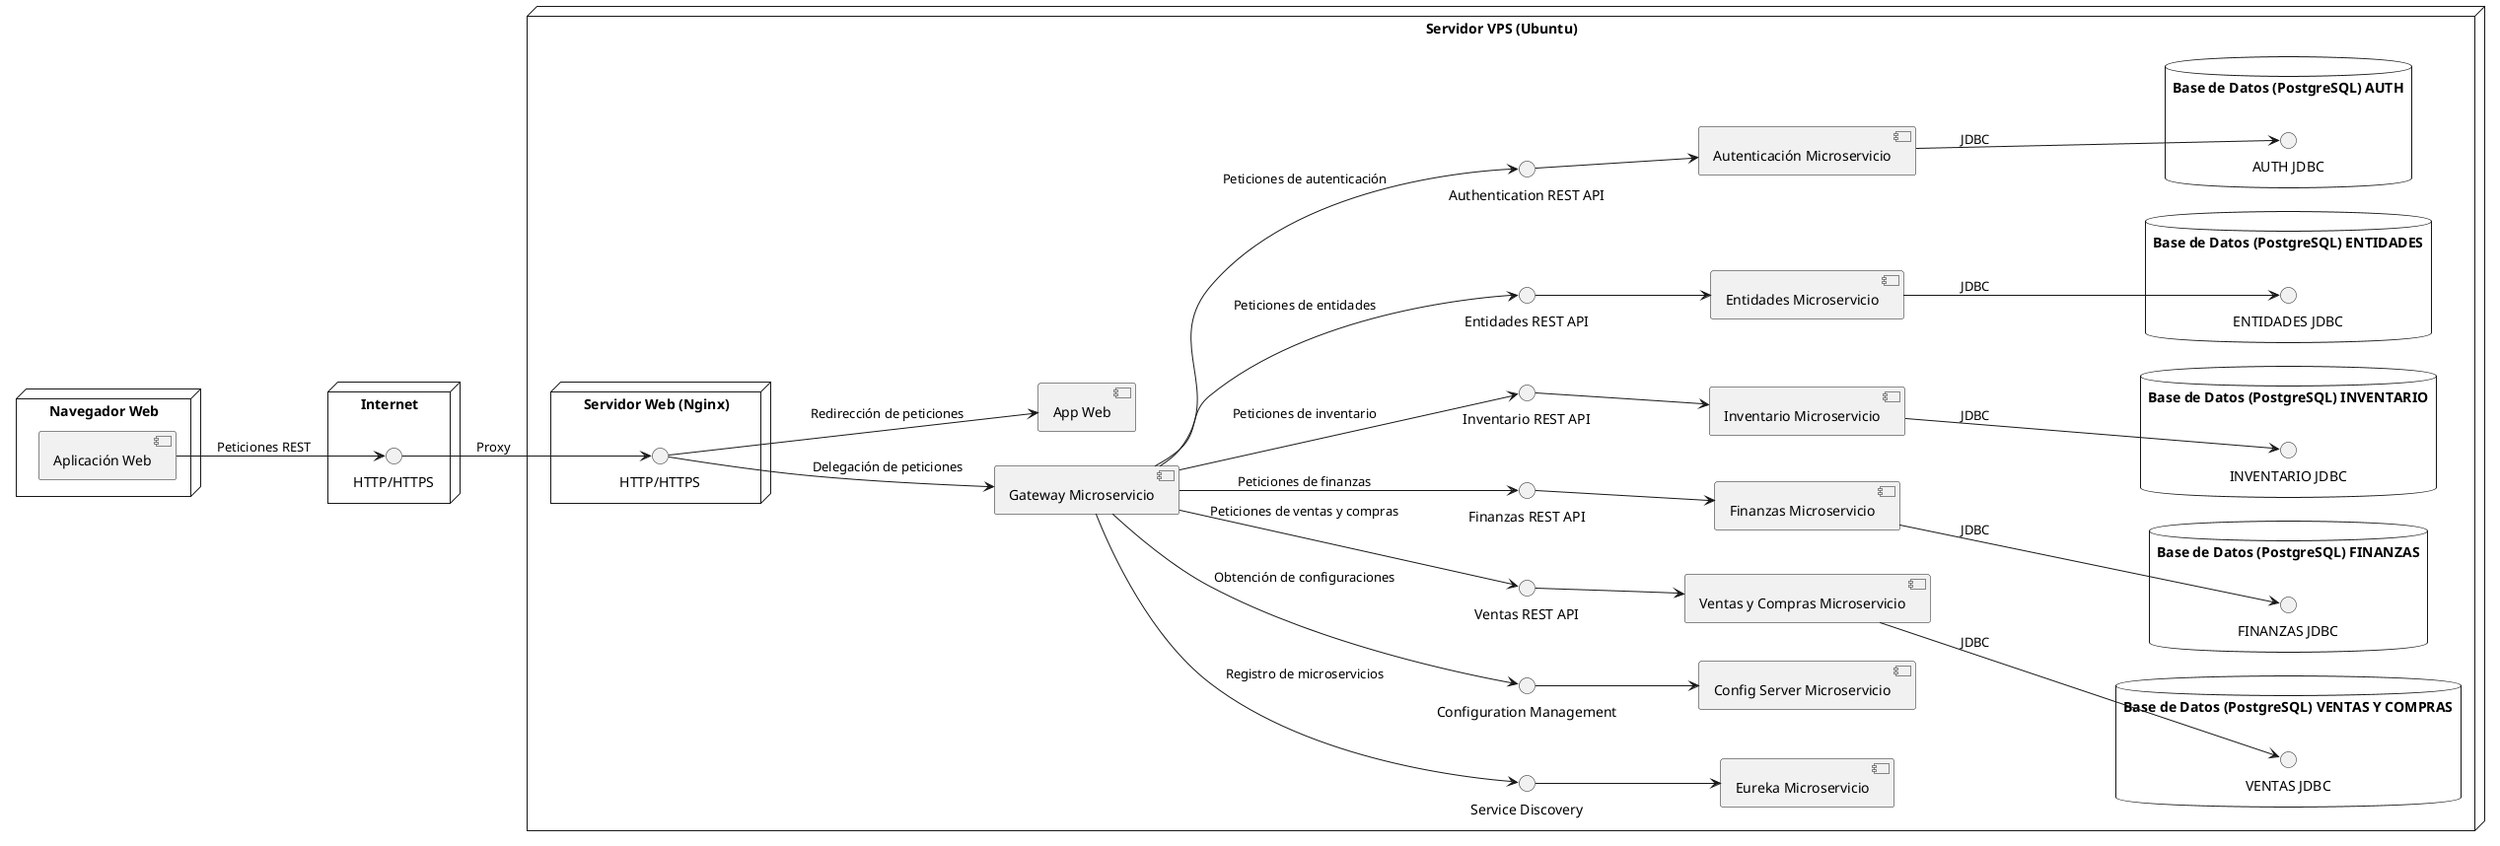 @startuml
left to right direction
node "Navegador Web" {
    [Aplicación Web]
}

node "Internet" {
    interface "HTTP/HTTPS" as http
}

node "Servidor VPS (Ubuntu)" {
    node "Servidor Web (Nginx)" {
        interface "HTTP/HTTPS" as http_server
    }

    [Gateway Microservicio]

    interface "Service Discovery" as eureka_interface
    [Eureka Microservicio]

    interface "Configuration Management" as config_interface
    [Config Server Microservicio]

    interface "Ventas REST API" as ventas_interface
    [Ventas y Compras Microservicio]

    interface "Finanzas REST API" as finanzas_interface
    [Finanzas Microservicio]

    interface "Inventario REST API" as inventario_interface
    [Inventario Microservicio]

    interface "Entidades REST API" as entidades_interface
    [Entidades Microservicio]

    interface "Authentication REST API" as auth_interface
    [Autenticación Microservicio]

    database "Base de Datos (PostgreSQL) AUTH" {
        interface "AUTH JDBC" as auth_db_interface
        [Autenticación Microservicio]
    }

    database "Base de Datos (PostgreSQL) ENTIDADES" {
        interface "ENTIDADES JDBC" as entidades_db_interface
        [Entidades Microservicio]
    }

    database "Base de Datos (PostgreSQL) INVENTARIO"{
        interface "INVENTARIO JDBC" as inventario_db_interface
        [Inventario Microservicio]
    }

    database "Base de Datos (PostgreSQL) FINANZAS" {
        interface "FINANZAS JDBC" as finanzas_db_interface
        [Finanzas Microservicio]
    }

    database "Base de Datos (PostgreSQL) VENTAS Y COMPRAS"{
        interface "VENTAS JDBC" as ventas_db_interface
        [Ventas y Compras Microservicio]
    }

    [Aplicación Web] --> http : Peticiones REST
    http --> http_server : Proxy
    http_server --> [Gateway Microservicio] : Delegación de peticiones
    http_server --> [App Web] : Redirección de peticiones

    [Gateway Microservicio] --> eureka_interface : Registro de microservicios
    [Gateway Microservicio] --> config_interface : Obtención de configuraciones

    [Gateway Microservicio] --> ventas_interface : Peticiones de ventas y compras
    [Gateway Microservicio] --> finanzas_interface : Peticiones de finanzas
    [Gateway Microservicio] --> inventario_interface : Peticiones de inventario
    [Gateway Microservicio] --> entidades_interface : Peticiones de entidades
    [Gateway Microservicio] --> auth_interface : Peticiones de autenticación
    auth_interface --> [Autenticación Microservicio]
    finanzas_interface --> [Finanzas Microservicio]
    inventario_interface --> [Inventario Microservicio]
    entidades_interface --> [Entidades Microservicio]
    ventas_interface --> [Ventas y Compras Microservicio]
    config_interface --> [Config Server Microservicio]

    eureka_interface --> [Eureka Microservicio]


    [Autenticación Microservicio] --> auth_db_interface : JDBC
    [Ventas y Compras Microservicio] --> ventas_db_interface : JDBC
    [Finanzas Microservicio] --> finanzas_db_interface : JDBC
    [Inventario Microservicio] --> inventario_db_interface : JDBC
    [Entidades Microservicio] --> entidades_db_interface : JDBC
}
@enduml